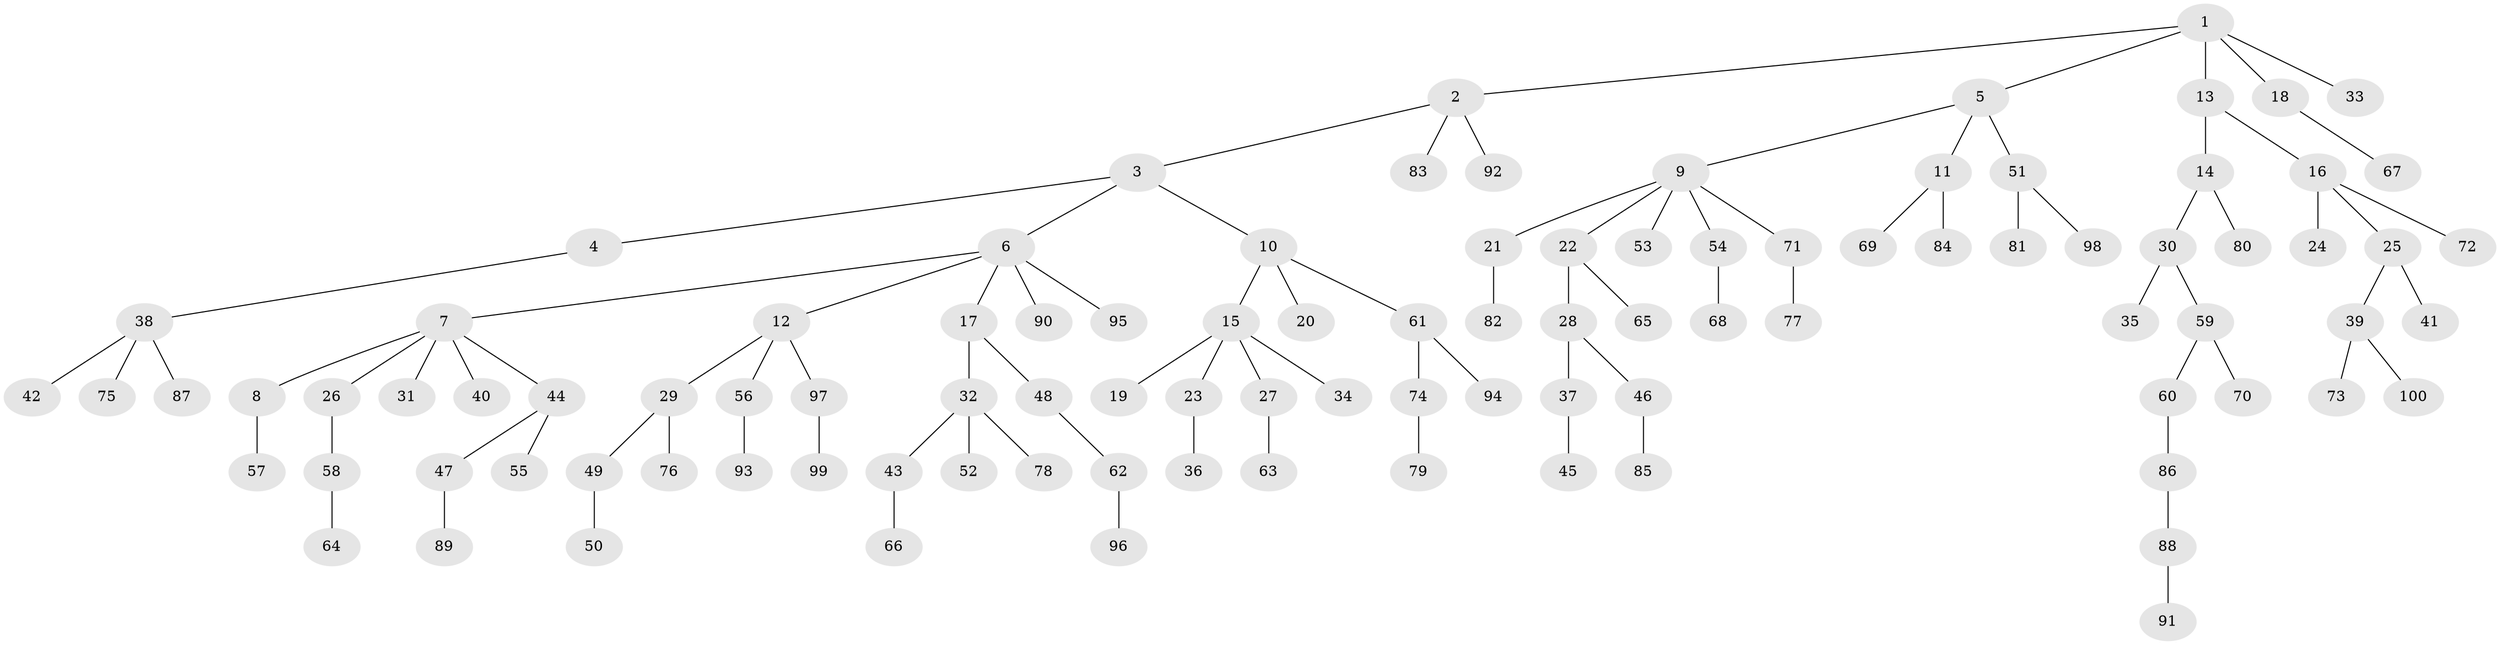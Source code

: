 // Generated by graph-tools (version 1.1) at 2025/38/02/21/25 10:38:55]
// undirected, 100 vertices, 99 edges
graph export_dot {
graph [start="1"]
  node [color=gray90,style=filled];
  1;
  2;
  3;
  4;
  5;
  6;
  7;
  8;
  9;
  10;
  11;
  12;
  13;
  14;
  15;
  16;
  17;
  18;
  19;
  20;
  21;
  22;
  23;
  24;
  25;
  26;
  27;
  28;
  29;
  30;
  31;
  32;
  33;
  34;
  35;
  36;
  37;
  38;
  39;
  40;
  41;
  42;
  43;
  44;
  45;
  46;
  47;
  48;
  49;
  50;
  51;
  52;
  53;
  54;
  55;
  56;
  57;
  58;
  59;
  60;
  61;
  62;
  63;
  64;
  65;
  66;
  67;
  68;
  69;
  70;
  71;
  72;
  73;
  74;
  75;
  76;
  77;
  78;
  79;
  80;
  81;
  82;
  83;
  84;
  85;
  86;
  87;
  88;
  89;
  90;
  91;
  92;
  93;
  94;
  95;
  96;
  97;
  98;
  99;
  100;
  1 -- 2;
  1 -- 5;
  1 -- 13;
  1 -- 18;
  1 -- 33;
  2 -- 3;
  2 -- 83;
  2 -- 92;
  3 -- 4;
  3 -- 6;
  3 -- 10;
  4 -- 38;
  5 -- 9;
  5 -- 11;
  5 -- 51;
  6 -- 7;
  6 -- 12;
  6 -- 17;
  6 -- 90;
  6 -- 95;
  7 -- 8;
  7 -- 26;
  7 -- 31;
  7 -- 40;
  7 -- 44;
  8 -- 57;
  9 -- 21;
  9 -- 22;
  9 -- 53;
  9 -- 54;
  9 -- 71;
  10 -- 15;
  10 -- 20;
  10 -- 61;
  11 -- 69;
  11 -- 84;
  12 -- 29;
  12 -- 56;
  12 -- 97;
  13 -- 14;
  13 -- 16;
  14 -- 30;
  14 -- 80;
  15 -- 19;
  15 -- 23;
  15 -- 27;
  15 -- 34;
  16 -- 24;
  16 -- 25;
  16 -- 72;
  17 -- 32;
  17 -- 48;
  18 -- 67;
  21 -- 82;
  22 -- 28;
  22 -- 65;
  23 -- 36;
  25 -- 39;
  25 -- 41;
  26 -- 58;
  27 -- 63;
  28 -- 37;
  28 -- 46;
  29 -- 49;
  29 -- 76;
  30 -- 35;
  30 -- 59;
  32 -- 43;
  32 -- 52;
  32 -- 78;
  37 -- 45;
  38 -- 42;
  38 -- 75;
  38 -- 87;
  39 -- 73;
  39 -- 100;
  43 -- 66;
  44 -- 47;
  44 -- 55;
  46 -- 85;
  47 -- 89;
  48 -- 62;
  49 -- 50;
  51 -- 81;
  51 -- 98;
  54 -- 68;
  56 -- 93;
  58 -- 64;
  59 -- 60;
  59 -- 70;
  60 -- 86;
  61 -- 74;
  61 -- 94;
  62 -- 96;
  71 -- 77;
  74 -- 79;
  86 -- 88;
  88 -- 91;
  97 -- 99;
}

